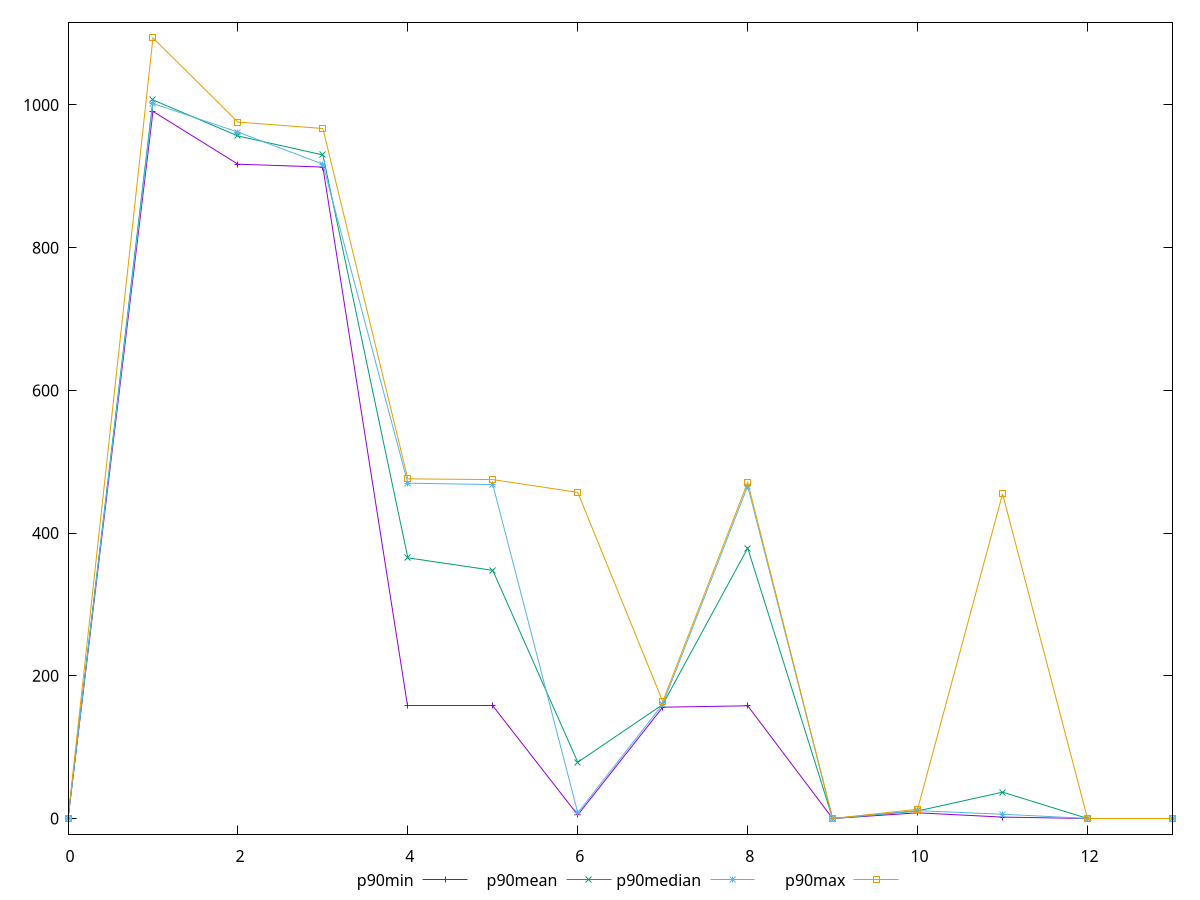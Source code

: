reset

$p90Min <<EOF
0 0
1 991
2 917
3 913
4 159
5 159
6 5
7 156
8 158
9 0
10 8
11 2
12 0
13 0
EOF

$p90Mean <<EOF
0 0
1 1007.0769230769231
2 956.5604395604396
3 929.9230769230769
4 365.3076923076923
5 347.7362637362637
6 78.91208791208791
7 159.75824175824175
8 379.02197802197804
9 0
10 10.615384615384615
11 36.97802197802198
12 0
13 0
EOF

$p90Median <<EOF
0 0
1 1002
2 962
3 917
4 470
5 468
6 8
7 160
8 466
9 0
10 11
11 6
12 0
13 0
EOF

$p90Max <<EOF
0 0
1 1094
2 976
3 967
4 476
5 475
6 457
7 164
8 471
9 0
10 13
11 455
12 0
13 0
EOF

set key outside below
set xrange [0:13]
set yrange [-21.88:1115.88]
set terminal svg size 640, 520 enhanced background rgb 'white'
set output "report_00007_2020-12-11T15:55:29.892Z/render-blocking-resources/progression/value.svg"

plot $p90Min title "p90min" with linespoints, \
     $p90Mean title "p90mean" with linespoints, \
     $p90Median title "p90median" with linespoints, \
     $p90Max title "p90max" with linespoints

reset
